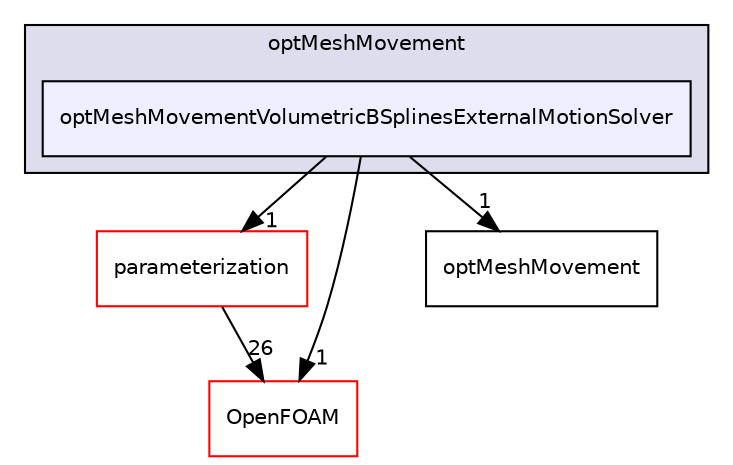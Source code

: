 digraph "src/optimisation/adjointOptimisation/adjoint/optimisation/optMeshMovement/optMeshMovementVolumetricBSplinesExternalMotionSolver" {
  bgcolor=transparent;
  compound=true
  node [ fontsize="10", fontname="Helvetica"];
  edge [ labelfontsize="10", labelfontname="Helvetica"];
  subgraph clusterdir_f33cf6d3df2df90519c8bae008080c01 {
    graph [ bgcolor="#ddddee", pencolor="black", label="optMeshMovement" fontname="Helvetica", fontsize="10", URL="dir_f33cf6d3df2df90519c8bae008080c01.html"]
  dir_a53ebabae7d0cbb17bda6b2c4108d9cb [shape=box, label="optMeshMovementVolumetricBSplinesExternalMotionSolver", style="filled", fillcolor="#eeeeff", pencolor="black", URL="dir_a53ebabae7d0cbb17bda6b2c4108d9cb.html"];
  }
  dir_b99de617d441e60a7bad4cdf0a5e480b [shape=box label="parameterization" color="red" URL="dir_b99de617d441e60a7bad4cdf0a5e480b.html"];
  dir_c5473ff19b20e6ec4dfe5c310b3778a8 [shape=box label="OpenFOAM" color="red" URL="dir_c5473ff19b20e6ec4dfe5c310b3778a8.html"];
  dir_09a1049f63232b02df57dfefdc67d2c6 [shape=box label="optMeshMovement" URL="dir_09a1049f63232b02df57dfefdc67d2c6.html"];
  dir_b99de617d441e60a7bad4cdf0a5e480b->dir_c5473ff19b20e6ec4dfe5c310b3778a8 [headlabel="26", labeldistance=1.5 headhref="dir_002883_002151.html"];
  dir_a53ebabae7d0cbb17bda6b2c4108d9cb->dir_b99de617d441e60a7bad4cdf0a5e480b [headlabel="1", labeldistance=1.5 headhref="dir_002871_002883.html"];
  dir_a53ebabae7d0cbb17bda6b2c4108d9cb->dir_c5473ff19b20e6ec4dfe5c310b3778a8 [headlabel="1", labeldistance=1.5 headhref="dir_002871_002151.html"];
  dir_a53ebabae7d0cbb17bda6b2c4108d9cb->dir_09a1049f63232b02df57dfefdc67d2c6 [headlabel="1", labeldistance=1.5 headhref="dir_002871_002867.html"];
}
